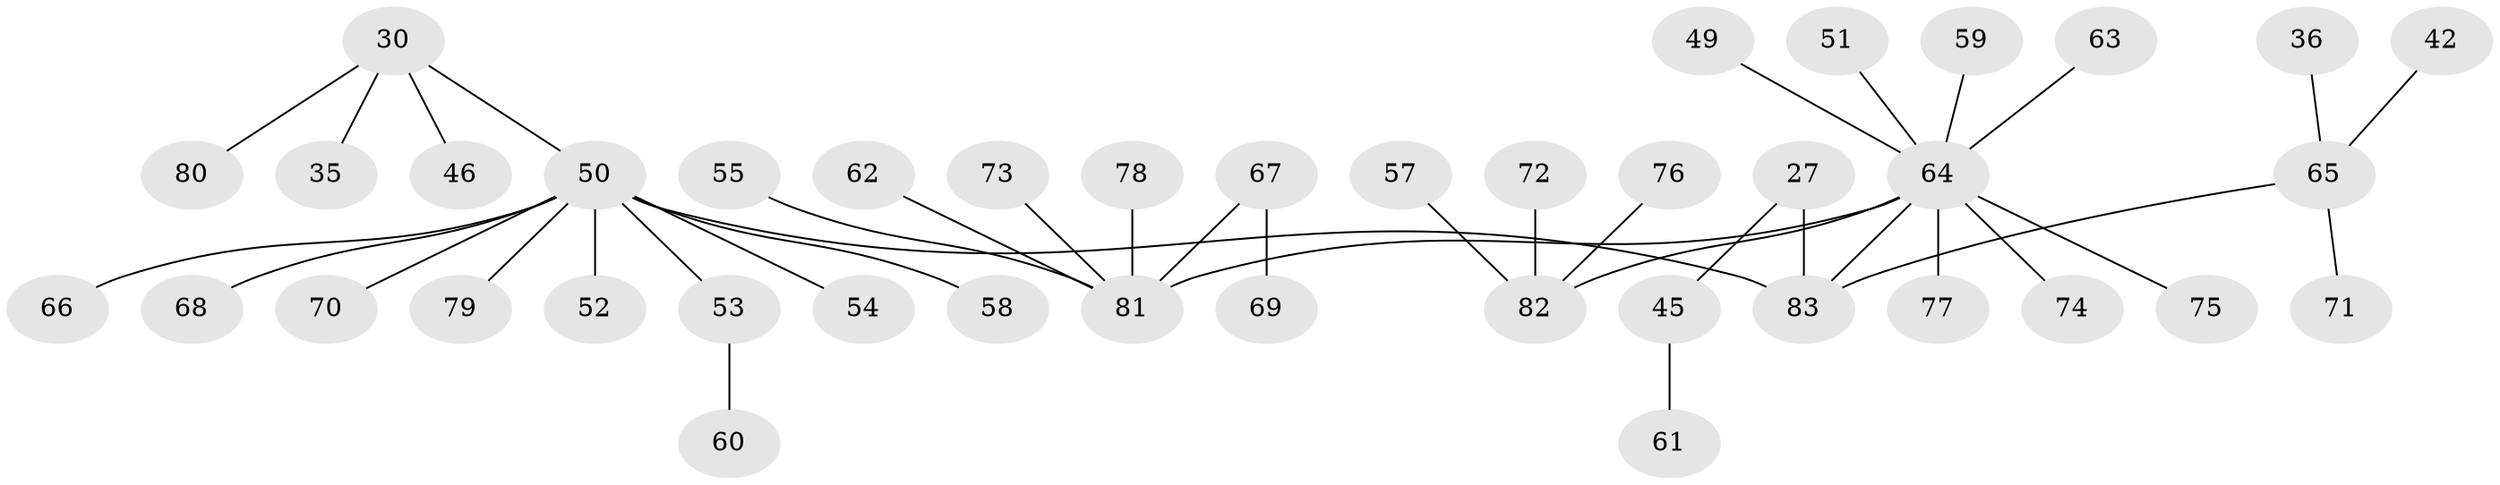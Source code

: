 // original degree distribution, {5: 0.04819277108433735, 4: 0.10843373493975904, 6: 0.012048192771084338, 2: 0.1686746987951807, 8: 0.012048192771084338, 3: 0.07228915662650602, 1: 0.5783132530120482}
// Generated by graph-tools (version 1.1) at 2025/53/03/09/25 04:53:14]
// undirected, 41 vertices, 40 edges
graph export_dot {
graph [start="1"]
  node [color=gray90,style=filled];
  27;
  30;
  35;
  36;
  42;
  45;
  46;
  49;
  50 [super="+22+40+43"];
  51;
  52;
  53;
  54;
  55;
  57;
  58;
  59;
  60;
  61;
  62;
  63;
  64 [super="+5+14+7+9+21+26+28+34+37+38+39"];
  65 [super="+19+23"];
  66;
  67 [super="+24"];
  68;
  69;
  70;
  71;
  72;
  73;
  74;
  75;
  76;
  77;
  78;
  79;
  80;
  81 [super="+47"];
  82 [super="+56"];
  83 [super="+1"];
  27 -- 45;
  27 -- 83;
  30 -- 35;
  30 -- 46;
  30 -- 80;
  30 -- 50;
  36 -- 65;
  42 -- 65;
  45 -- 61;
  49 -- 64;
  50 -- 70;
  50 -- 83;
  50 -- 66;
  50 -- 68;
  50 -- 79;
  50 -- 52;
  50 -- 53;
  50 -- 54;
  50 -- 58;
  51 -- 64;
  53 -- 60;
  55 -- 81;
  57 -- 82;
  59 -- 64;
  62 -- 81;
  63 -- 64;
  64 -- 74;
  64 -- 83;
  64 -- 75;
  64 -- 77;
  64 -- 82;
  64 -- 81;
  65 -- 83;
  65 -- 71;
  67 -- 69;
  67 -- 81;
  72 -- 82;
  73 -- 81;
  76 -- 82;
  78 -- 81;
}
